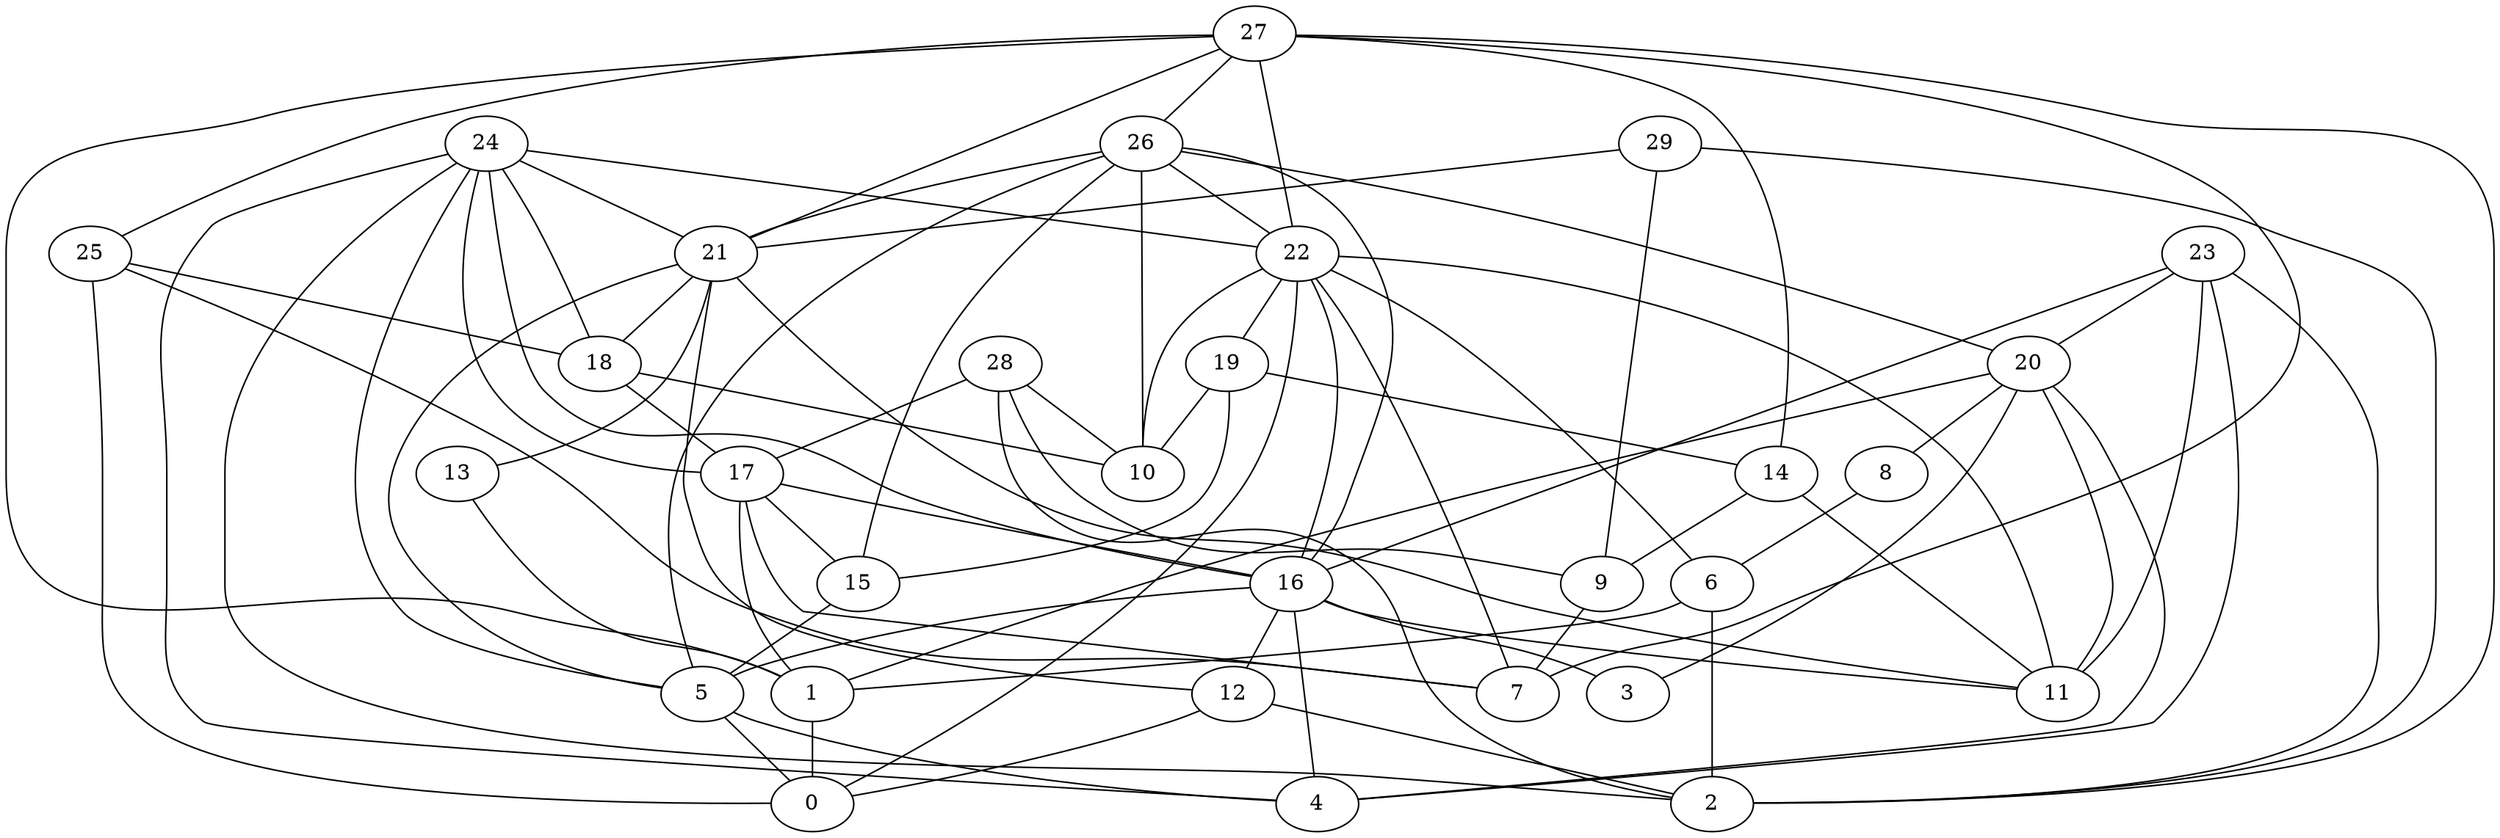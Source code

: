 graph Gnp_Gilbert_n30_p20 {
0;
1;
2;
3;
4;
5;
6;
7;
8;
9;
10;
11;
12;
13;
14;
15;
16;
17;
18;
19;
20;
21;
22;
23;
24;
25;
26;
27;
28;
29;
1 -- 0;
5 -- 0;
5 -- 4;
6 -- 1;
6 -- 2;
8 -- 6;
9 -- 7;
12 -- 0;
12 -- 2;
13 -- 1;
14 -- 9;
14 -- 11;
15 -- 5;
16 -- 3;
16 -- 4;
16 -- 5;
16 -- 11;
16 -- 12;
17 -- 1;
17 -- 7;
17 -- 15;
17 -- 16;
18 -- 10;
18 -- 17;
19 -- 10;
19 -- 14;
19 -- 15;
20 -- 1;
20 -- 3;
20 -- 4;
20 -- 8;
20 -- 11;
21 -- 5;
21 -- 11;
21 -- 12;
21 -- 13;
21 -- 18;
22 -- 0;
22 -- 6;
22 -- 7;
22 -- 10;
22 -- 11;
22 -- 16;
22 -- 19;
23 -- 2;
23 -- 4;
23 -- 11;
23 -- 16;
23 -- 20;
24 -- 2;
24 -- 4;
24 -- 5;
24 -- 16;
24 -- 17;
24 -- 18;
24 -- 21;
24 -- 22;
25 -- 0;
25 -- 7;
25 -- 18;
26 -- 5;
26 -- 10;
26 -- 15;
26 -- 16;
26 -- 20;
26 -- 21;
26 -- 22;
27 -- 1;
27 -- 2;
27 -- 7;
27 -- 14;
27 -- 21;
27 -- 22;
27 -- 25;
27 -- 26;
28 -- 2;
28 -- 9;
28 -- 10;
28 -- 17;
29 -- 2;
29 -- 9;
29 -- 21;
}